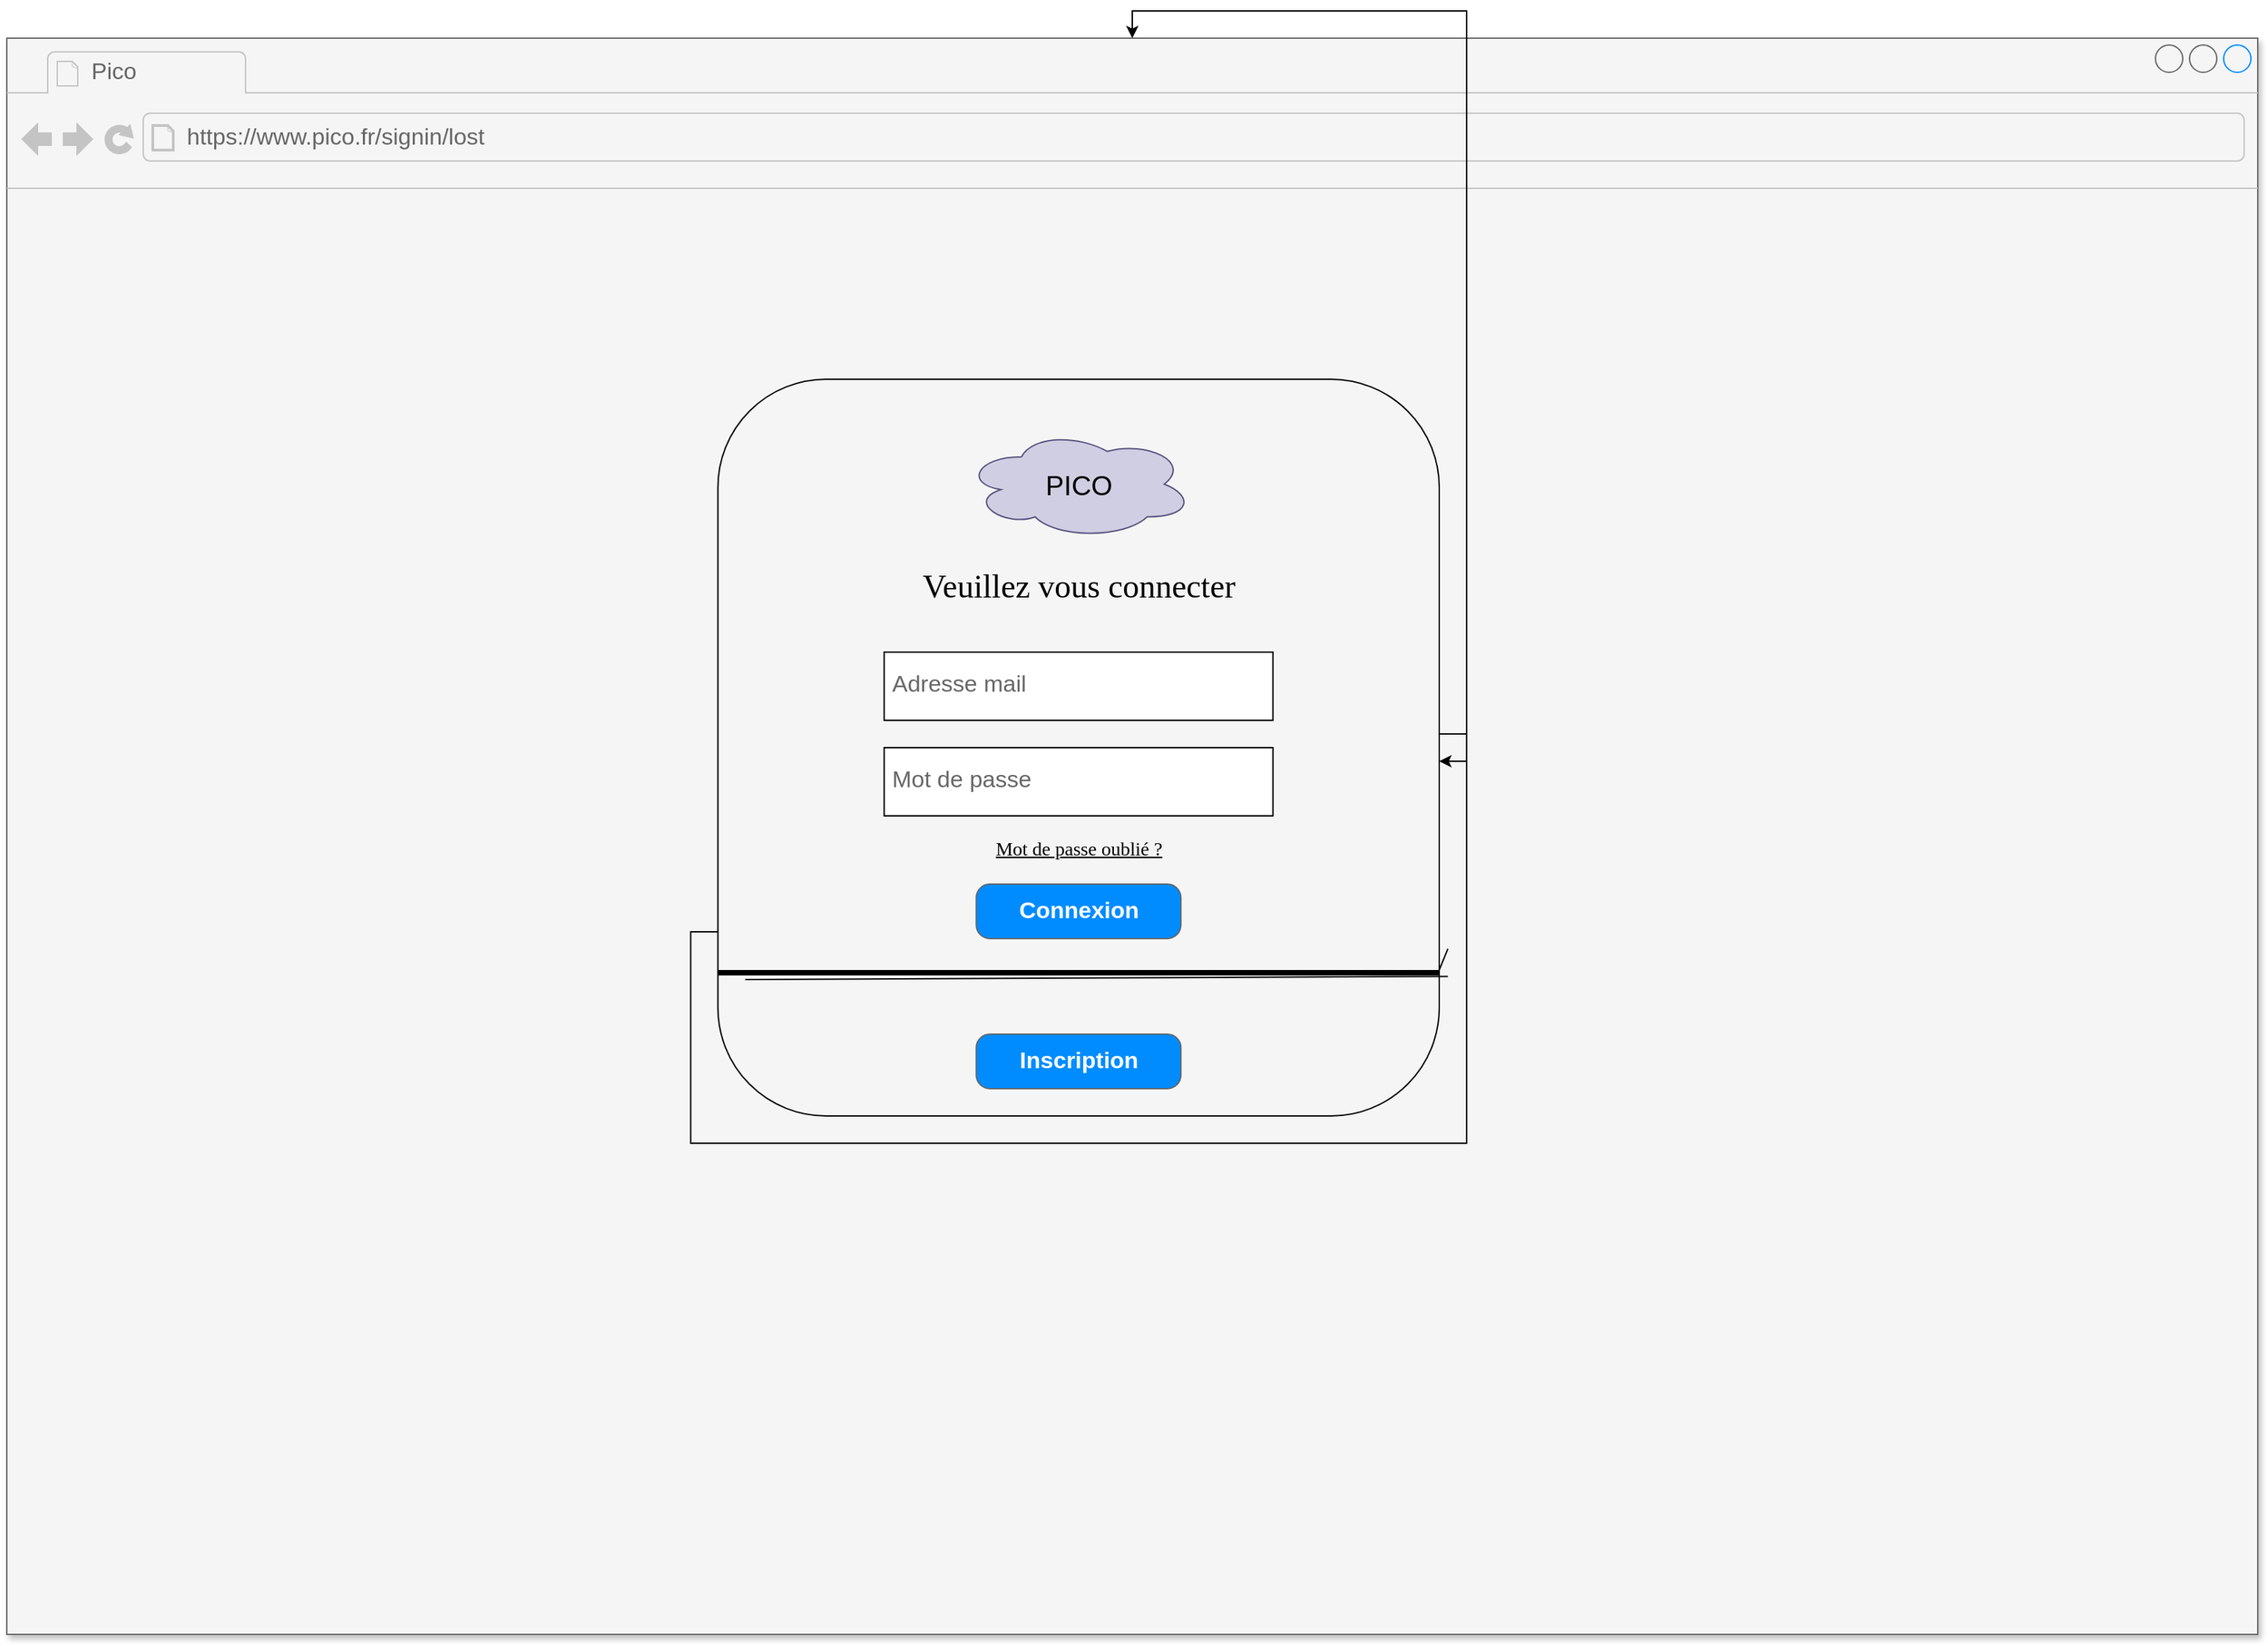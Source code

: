 <mxfile version="21.3.3" type="device">
  <diagram name="Page-1" id="Kky85m9Q1DYvnpoJH5df">
    <mxGraphModel dx="1120" dy="833" grid="1" gridSize="10" guides="1" tooltips="1" connect="1" arrows="1" fold="1" page="0" pageScale="1" pageWidth="827" pageHeight="1169" math="0" shadow="0">
      <root>
        <mxCell id="0" />
        <mxCell id="1" parent="0" />
        <mxCell id="4EYe7IXE-JR7Fc2so7gF-2" value="" style="strokeWidth=1;shadow=1;dashed=0;align=center;html=1;shape=mxgraph.mockup.containers.browserWindow;rSize=0;strokeColor2=#008cff;strokeColor3=#c4c4c4;mainText=,;recursiveResize=0;fillColor=#f5f5f5;strokeColor=#666666;fontColor=#333333;" parent="1" vertex="1">
          <mxGeometry x="20" y="20" width="1650" height="1170" as="geometry" />
        </mxCell>
        <mxCell id="4EYe7IXE-JR7Fc2so7gF-3" value="Pico" style="strokeWidth=1;shadow=0;dashed=0;align=center;html=1;shape=mxgraph.mockup.containers.anchor;fontSize=17;fontColor=#666666;align=left;whiteSpace=wrap;" parent="4EYe7IXE-JR7Fc2so7gF-2" vertex="1">
          <mxGeometry x="60" y="12" width="110" height="26" as="geometry" />
        </mxCell>
        <mxCell id="4EYe7IXE-JR7Fc2so7gF-4" value="https://www.pico.fr/signin/lost" style="strokeWidth=1;shadow=0;dashed=0;align=center;html=1;shape=mxgraph.mockup.containers.anchor;rSize=0;fontSize=17;fontColor=#666666;align=left;" parent="4EYe7IXE-JR7Fc2so7gF-2" vertex="1">
          <mxGeometry x="130" y="60" width="250" height="26" as="geometry" />
        </mxCell>
        <mxCell id="bM7IQYcvUBJuGgp6gzmL-14" style="edgeStyle=orthogonalEdgeStyle;rounded=0;orthogonalLoop=1;jettySize=auto;html=1;exitX=0;exitY=0.75;exitDx=0;exitDy=0;" parent="4EYe7IXE-JR7Fc2so7gF-2" source="bM7IQYcvUBJuGgp6gzmL-2" target="4EYe7IXE-JR7Fc2so7gF-2" edge="1">
          <mxGeometry relative="1" as="geometry" />
        </mxCell>
        <mxCell id="bM7IQYcvUBJuGgp6gzmL-2" value="" style="rounded=1;whiteSpace=wrap;html=1;fillColor=none;strokeColor=#000000;" parent="4EYe7IXE-JR7Fc2so7gF-2" vertex="1">
          <mxGeometry x="521.25" y="250" width="528.75" height="540" as="geometry" />
        </mxCell>
        <mxCell id="bM7IQYcvUBJuGgp6gzmL-3" value="&lt;font color=&quot;#000000&quot; style=&quot;font-size: 20px;&quot;&gt;PICO&lt;/font&gt;" style="ellipse;shape=cloud;whiteSpace=wrap;html=1;fillColor=#d0cee2;strokeColor=#56517e;" parent="4EYe7IXE-JR7Fc2so7gF-2" vertex="1">
          <mxGeometry x="701.88" y="286.87" width="167.5" height="80" as="geometry" />
        </mxCell>
        <mxCell id="bM7IQYcvUBJuGgp6gzmL-6" style="edgeStyle=orthogonalEdgeStyle;rounded=0;orthogonalLoop=1;jettySize=auto;html=1;" parent="4EYe7IXE-JR7Fc2so7gF-2" source="bM7IQYcvUBJuGgp6gzmL-2" target="bM7IQYcvUBJuGgp6gzmL-2" edge="1">
          <mxGeometry relative="1" as="geometry" />
        </mxCell>
        <mxCell id="bM7IQYcvUBJuGgp6gzmL-7" value="Adresse mail" style="strokeWidth=1;shadow=0;dashed=0;align=center;html=1;shape=mxgraph.mockup.text.textBox;fontColor=#666666;align=left;fontSize=17;spacingLeft=4;spacingTop=-3;whiteSpace=wrap;strokeColor=#000000;mainText=;fillColor=#FFFFFF;" parent="4EYe7IXE-JR7Fc2so7gF-2" vertex="1">
          <mxGeometry x="643.12" y="450" width="285" height="50" as="geometry" />
        </mxCell>
        <mxCell id="bM7IQYcvUBJuGgp6gzmL-8" value="Connexion" style="strokeWidth=1;shadow=0;dashed=0;align=center;html=1;shape=mxgraph.mockup.buttons.button;strokeColor=#666666;fontColor=#ffffff;mainText=;buttonStyle=round;fontSize=17;fontStyle=1;fillColor=#008cff;whiteSpace=wrap;" parent="4EYe7IXE-JR7Fc2so7gF-2" vertex="1">
          <mxGeometry x="710.63" y="620" width="150" height="40" as="geometry" />
        </mxCell>
        <mxCell id="Gx3RP_MjWu5_mXVyP409-1" value="Mot de passe" style="strokeWidth=1;shadow=0;dashed=0;align=center;html=1;shape=mxgraph.mockup.text.textBox;fontColor=#666666;align=left;fontSize=17;spacingLeft=4;spacingTop=-3;whiteSpace=wrap;strokeColor=#000000;mainText=;fillColor=#FFFFFF;" parent="4EYe7IXE-JR7Fc2so7gF-2" vertex="1">
          <mxGeometry x="643.13" y="520" width="285" height="50" as="geometry" />
        </mxCell>
        <mxCell id="Gx3RP_MjWu5_mXVyP409-3" value="&lt;font style=&quot;font-size: 24px;&quot; face=&quot;Verdana&quot; color=&quot;#000000&quot;&gt;Veuillez vous connecter&lt;/font&gt;" style="text;strokeColor=none;align=center;fillColor=none;html=1;verticalAlign=middle;whiteSpace=wrap;rounded=0;" parent="4EYe7IXE-JR7Fc2so7gF-2" vertex="1">
          <mxGeometry x="635.63" y="376.87" width="300" height="50" as="geometry" />
        </mxCell>
        <mxCell id="Gx3RP_MjWu5_mXVyP409-6" value="&lt;font style=&quot;font-size: 14px;&quot; face=&quot;Verdana&quot; color=&quot;#000000&quot;&gt;&lt;u&gt;Mot de passe oublié ?&lt;/u&gt;&lt;/font&gt;" style="text;strokeColor=none;align=center;fillColor=none;html=1;verticalAlign=middle;whiteSpace=wrap;rounded=0;" parent="4EYe7IXE-JR7Fc2so7gF-2" vertex="1">
          <mxGeometry x="635.63" y="570" width="300" height="50" as="geometry" />
        </mxCell>
        <mxCell id="Gx3RP_MjWu5_mXVyP409-7" value="" style="endArrow=none;html=1;rounded=0;entryX=1.012;entryY=0.773;entryDx=0;entryDy=0;entryPerimeter=0;" parent="4EYe7IXE-JR7Fc2so7gF-2" target="bM7IQYcvUBJuGgp6gzmL-2" edge="1" source="kSFOPe4VCN0ySymrgSeC-1">
          <mxGeometry width="50" height="50" relative="1" as="geometry">
            <mxPoint x="521.25" y="670" as="sourcePoint" />
            <mxPoint x="571.25" y="620" as="targetPoint" />
          </mxGeometry>
        </mxCell>
        <mxCell id="kSFOPe4VCN0ySymrgSeC-2" value="" style="endArrow=none;html=1;rounded=0;entryX=1.012;entryY=0.773;entryDx=0;entryDy=0;entryPerimeter=0;" edge="1" parent="4EYe7IXE-JR7Fc2so7gF-2" target="kSFOPe4VCN0ySymrgSeC-1">
          <mxGeometry width="50" height="50" relative="1" as="geometry">
            <mxPoint x="541.25" y="690" as="sourcePoint" />
            <mxPoint x="1076" y="687" as="targetPoint" />
          </mxGeometry>
        </mxCell>
        <mxCell id="kSFOPe4VCN0ySymrgSeC-1" value="" style="line;strokeWidth=4;html=1;perimeter=backbonePerimeter;points=[];outlineConnect=0;strokeColor=#000000;" vertex="1" parent="4EYe7IXE-JR7Fc2so7gF-2">
          <mxGeometry x="521.24" y="680" width="528.75" height="10" as="geometry" />
        </mxCell>
        <mxCell id="kSFOPe4VCN0ySymrgSeC-3" value="Inscription" style="strokeWidth=1;shadow=0;dashed=0;align=center;html=1;shape=mxgraph.mockup.buttons.button;strokeColor=#666666;fontColor=#ffffff;mainText=;buttonStyle=round;fontSize=17;fontStyle=1;fillColor=#008cff;whiteSpace=wrap;" vertex="1" parent="4EYe7IXE-JR7Fc2so7gF-2">
          <mxGeometry x="710.63" y="730" width="150" height="40" as="geometry" />
        </mxCell>
      </root>
    </mxGraphModel>
  </diagram>
</mxfile>
